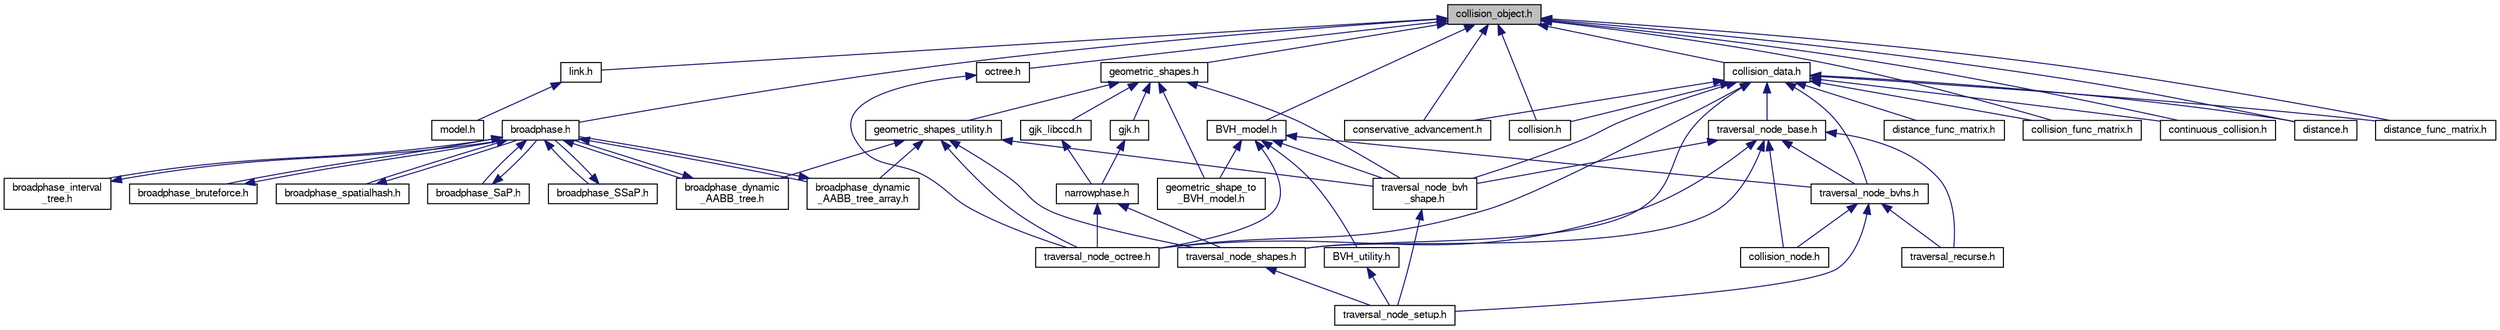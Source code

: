 digraph "collision_object.h"
{
  edge [fontname="FreeSans",fontsize="10",labelfontname="FreeSans",labelfontsize="10"];
  node [fontname="FreeSans",fontsize="10",shape=record];
  Node1 [label="collision_object.h",height=0.2,width=0.4,color="black", fillcolor="grey75", style="filled" fontcolor="black"];
  Node1 -> Node2 [dir="back",color="midnightblue",fontsize="10",style="solid",fontname="FreeSans"];
  Node2 [label="link.h",height=0.2,width=0.4,color="black", fillcolor="white", style="filled",URL="$a00282.html"];
  Node2 -> Node3 [dir="back",color="midnightblue",fontsize="10",style="solid",fontname="FreeSans"];
  Node3 [label="model.h",height=0.2,width=0.4,color="black", fillcolor="white", style="filled",URL="$a00286.html"];
  Node1 -> Node4 [dir="back",color="midnightblue",fontsize="10",style="solid",fontname="FreeSans"];
  Node4 [label="broadphase.h",height=0.2,width=0.4,color="black", fillcolor="white", style="filled",URL="$a00227.html"];
  Node4 -> Node5 [dir="back",color="midnightblue",fontsize="10",style="solid",fontname="FreeSans"];
  Node5 [label="broadphase_bruteforce.h",height=0.2,width=0.4,color="black", fillcolor="white", style="filled",URL="$a00228.html"];
  Node5 -> Node4 [dir="back",color="midnightblue",fontsize="10",style="solid",fontname="FreeSans"];
  Node4 -> Node6 [dir="back",color="midnightblue",fontsize="10",style="solid",fontname="FreeSans"];
  Node6 [label="broadphase_spatialhash.h",height=0.2,width=0.4,color="black", fillcolor="white", style="filled",URL="$a00233.html"];
  Node6 -> Node4 [dir="back",color="midnightblue",fontsize="10",style="solid",fontname="FreeSans"];
  Node4 -> Node7 [dir="back",color="midnightblue",fontsize="10",style="solid",fontname="FreeSans"];
  Node7 [label="broadphase_SaP.h",height=0.2,width=0.4,color="black", fillcolor="white", style="filled",URL="$a00232.html"];
  Node7 -> Node4 [dir="back",color="midnightblue",fontsize="10",style="solid",fontname="FreeSans"];
  Node4 -> Node8 [dir="back",color="midnightblue",fontsize="10",style="solid",fontname="FreeSans"];
  Node8 [label="broadphase_SSaP.h",height=0.2,width=0.4,color="black", fillcolor="white", style="filled",URL="$a00235.html"];
  Node8 -> Node4 [dir="back",color="midnightblue",fontsize="10",style="solid",fontname="FreeSans"];
  Node4 -> Node9 [dir="back",color="midnightblue",fontsize="10",style="solid",fontname="FreeSans"];
  Node9 [label="broadphase_interval\l_tree.h",height=0.2,width=0.4,color="black", fillcolor="white", style="filled",URL="$a00231.html"];
  Node9 -> Node4 [dir="back",color="midnightblue",fontsize="10",style="solid",fontname="FreeSans"];
  Node4 -> Node10 [dir="back",color="midnightblue",fontsize="10",style="solid",fontname="FreeSans"];
  Node10 [label="broadphase_dynamic\l_AABB_tree.h",height=0.2,width=0.4,color="black", fillcolor="white", style="filled",URL="$a00229.html"];
  Node10 -> Node4 [dir="back",color="midnightblue",fontsize="10",style="solid",fontname="FreeSans"];
  Node4 -> Node11 [dir="back",color="midnightblue",fontsize="10",style="solid",fontname="FreeSans"];
  Node11 [label="broadphase_dynamic\l_AABB_tree_array.h",height=0.2,width=0.4,color="black", fillcolor="white", style="filled",URL="$a00230.html"];
  Node11 -> Node4 [dir="back",color="midnightblue",fontsize="10",style="solid",fontname="FreeSans"];
  Node1 -> Node12 [dir="back",color="midnightblue",fontsize="10",style="solid",fontname="FreeSans"];
  Node12 [label="geometric_shapes.h",height=0.2,width=0.4,color="black", fillcolor="white", style="filled",URL="$a00261.html"];
  Node12 -> Node13 [dir="back",color="midnightblue",fontsize="10",style="solid",fontname="FreeSans"];
  Node13 [label="geometric_shapes_utility.h",height=0.2,width=0.4,color="black", fillcolor="white", style="filled",URL="$a00262.html"];
  Node13 -> Node10 [dir="back",color="midnightblue",fontsize="10",style="solid",fontname="FreeSans"];
  Node13 -> Node11 [dir="back",color="midnightblue",fontsize="10",style="solid",fontname="FreeSans"];
  Node13 -> Node14 [dir="back",color="midnightblue",fontsize="10",style="solid",fontname="FreeSans"];
  Node14 [label="traversal_node_bvh\l_shape.h",height=0.2,width=0.4,color="black", fillcolor="white", style="filled",URL="$a00312.html"];
  Node14 -> Node15 [dir="back",color="midnightblue",fontsize="10",style="solid",fontname="FreeSans"];
  Node15 [label="traversal_node_setup.h",height=0.2,width=0.4,color="black", fillcolor="white", style="filled",URL="$a00315.html"];
  Node13 -> Node16 [dir="back",color="midnightblue",fontsize="10",style="solid",fontname="FreeSans"];
  Node16 [label="traversal_node_octree.h",height=0.2,width=0.4,color="black", fillcolor="white", style="filled",URL="$a00314.html"];
  Node13 -> Node17 [dir="back",color="midnightblue",fontsize="10",style="solid",fontname="FreeSans"];
  Node17 [label="traversal_node_shapes.h",height=0.2,width=0.4,color="black", fillcolor="white", style="filled",URL="$a00316.html"];
  Node17 -> Node15 [dir="back",color="midnightblue",fontsize="10",style="solid",fontname="FreeSans"];
  Node12 -> Node18 [dir="back",color="midnightblue",fontsize="10",style="solid",fontname="FreeSans"];
  Node18 [label="gjk.h",height=0.2,width=0.4,color="black", fillcolor="white", style="filled",URL="$a00263.html"];
  Node18 -> Node19 [dir="back",color="midnightblue",fontsize="10",style="solid",fontname="FreeSans"];
  Node19 [label="narrowphase.h",height=0.2,width=0.4,color="black", fillcolor="white", style="filled",URL="$a00291.html"];
  Node19 -> Node16 [dir="back",color="midnightblue",fontsize="10",style="solid",fontname="FreeSans"];
  Node19 -> Node17 [dir="back",color="midnightblue",fontsize="10",style="solid",fontname="FreeSans"];
  Node12 -> Node20 [dir="back",color="midnightblue",fontsize="10",style="solid",fontname="FreeSans"];
  Node20 [label="gjk_libccd.h",height=0.2,width=0.4,color="black", fillcolor="white", style="filled",URL="$a00264.html"];
  Node20 -> Node19 [dir="back",color="midnightblue",fontsize="10",style="solid",fontname="FreeSans"];
  Node12 -> Node21 [dir="back",color="midnightblue",fontsize="10",style="solid",fontname="FreeSans"];
  Node21 [label="geometric_shape_to\l_BVH_model.h",height=0.2,width=0.4,color="black", fillcolor="white", style="filled",URL="$a00260.html"];
  Node12 -> Node14 [dir="back",color="midnightblue",fontsize="10",style="solid",fontname="FreeSans"];
  Node1 -> Node22 [dir="back",color="midnightblue",fontsize="10",style="solid",fontname="FreeSans"];
  Node22 [label="BVH_model.h",height=0.2,width=0.4,color="black", fillcolor="white", style="filled",URL="$a00242.html"];
  Node22 -> Node23 [dir="back",color="midnightblue",fontsize="10",style="solid",fontname="FreeSans"];
  Node23 [label="BVH_utility.h",height=0.2,width=0.4,color="black", fillcolor="white", style="filled",URL="$a00243.html"];
  Node23 -> Node15 [dir="back",color="midnightblue",fontsize="10",style="solid",fontname="FreeSans"];
  Node22 -> Node24 [dir="back",color="midnightblue",fontsize="10",style="solid",fontname="FreeSans"];
  Node24 [label="traversal_node_bvhs.h",height=0.2,width=0.4,color="black", fillcolor="white", style="filled",URL="$a00313.html"];
  Node24 -> Node25 [dir="back",color="midnightblue",fontsize="10",style="solid",fontname="FreeSans"];
  Node25 [label="collision_node.h",height=0.2,width=0.4,color="black", fillcolor="white", style="filled",URL="$a00248.html"];
  Node24 -> Node15 [dir="back",color="midnightblue",fontsize="10",style="solid",fontname="FreeSans"];
  Node24 -> Node26 [dir="back",color="midnightblue",fontsize="10",style="solid",fontname="FreeSans"];
  Node26 [label="traversal_recurse.h",height=0.2,width=0.4,color="black", fillcolor="white", style="filled",URL="$a00317.html"];
  Node22 -> Node21 [dir="back",color="midnightblue",fontsize="10",style="solid",fontname="FreeSans"];
  Node22 -> Node14 [dir="back",color="midnightblue",fontsize="10",style="solid",fontname="FreeSans"];
  Node22 -> Node16 [dir="back",color="midnightblue",fontsize="10",style="solid",fontname="FreeSans"];
  Node1 -> Node27 [dir="back",color="midnightblue",fontsize="10",style="solid",fontname="FreeSans"];
  Node27 [label="conservative_advancement.h",height=0.2,width=0.4,color="black", fillcolor="white", style="filled",URL="$a00250.html"];
  Node1 -> Node28 [dir="back",color="midnightblue",fontsize="10",style="solid",fontname="FreeSans"];
  Node28 [label="collision_data.h",height=0.2,width=0.4,color="black", fillcolor="white", style="filled",URL="$a00246.html"];
  Node28 -> Node27 [dir="back",color="midnightblue",fontsize="10",style="solid",fontname="FreeSans"];
  Node28 -> Node29 [dir="back",color="midnightblue",fontsize="10",style="solid",fontname="FreeSans"];
  Node29 [label="collision.h",height=0.2,width=0.4,color="black", fillcolor="white", style="filled",URL="$a00245.html"];
  Node28 -> Node30 [dir="back",color="midnightblue",fontsize="10",style="solid",fontname="FreeSans"];
  Node30 [label="collision_func_matrix.h",height=0.2,width=0.4,color="black", fillcolor="white", style="filled",URL="$a00247.html"];
  Node28 -> Node31 [dir="back",color="midnightblue",fontsize="10",style="solid",fontname="FreeSans"];
  Node31 [label="traversal_node_base.h",height=0.2,width=0.4,color="black", fillcolor="white", style="filled",URL="$a00311.html"];
  Node31 -> Node25 [dir="back",color="midnightblue",fontsize="10",style="solid",fontname="FreeSans"];
  Node31 -> Node24 [dir="back",color="midnightblue",fontsize="10",style="solid",fontname="FreeSans"];
  Node31 -> Node14 [dir="back",color="midnightblue",fontsize="10",style="solid",fontname="FreeSans"];
  Node31 -> Node16 [dir="back",color="midnightblue",fontsize="10",style="solid",fontname="FreeSans"];
  Node31 -> Node17 [dir="back",color="midnightblue",fontsize="10",style="solid",fontname="FreeSans"];
  Node31 -> Node26 [dir="back",color="midnightblue",fontsize="10",style="solid",fontname="FreeSans"];
  Node28 -> Node24 [dir="back",color="midnightblue",fontsize="10",style="solid",fontname="FreeSans"];
  Node28 -> Node32 [dir="back",color="midnightblue",fontsize="10",style="solid",fontname="FreeSans"];
  Node32 [label="continuous_collision.h",height=0.2,width=0.4,color="black", fillcolor="white", style="filled",URL="$a00251.html"];
  Node28 -> Node33 [dir="back",color="midnightblue",fontsize="10",style="solid",fontname="FreeSans"];
  Node33 [label="distance.h",height=0.2,width=0.4,color="black", fillcolor="white", style="filled",URL="$a00254.html"];
  Node28 -> Node34 [dir="back",color="midnightblue",fontsize="10",style="solid",fontname="FreeSans"];
  Node34 [label="distance_func_matrix.h",height=0.2,width=0.4,color="black", fillcolor="white", style="filled",URL="$a00255.html"];
  Node28 -> Node14 [dir="back",color="midnightblue",fontsize="10",style="solid",fontname="FreeSans"];
  Node28 -> Node16 [dir="back",color="midnightblue",fontsize="10",style="solid",fontname="FreeSans"];
  Node28 -> Node17 [dir="back",color="midnightblue",fontsize="10",style="solid",fontname="FreeSans"];
  Node28 -> Node35 [dir="back",color="midnightblue",fontsize="10",style="solid",fontname="FreeSans"];
  Node35 [label="distance_func_matrix.h",height=0.2,width=0.4,color="black", fillcolor="white", style="filled",URL="$a00256.html"];
  Node1 -> Node29 [dir="back",color="midnightblue",fontsize="10",style="solid",fontname="FreeSans"];
  Node1 -> Node30 [dir="back",color="midnightblue",fontsize="10",style="solid",fontname="FreeSans"];
  Node1 -> Node32 [dir="back",color="midnightblue",fontsize="10",style="solid",fontname="FreeSans"];
  Node1 -> Node33 [dir="back",color="midnightblue",fontsize="10",style="solid",fontname="FreeSans"];
  Node1 -> Node34 [dir="back",color="midnightblue",fontsize="10",style="solid",fontname="FreeSans"];
  Node1 -> Node36 [dir="back",color="midnightblue",fontsize="10",style="solid",fontname="FreeSans"];
  Node36 [label="octree.h",height=0.2,width=0.4,color="black", fillcolor="white", style="filled",URL="$a00300.html"];
  Node36 -> Node16 [dir="back",color="midnightblue",fontsize="10",style="solid",fontname="FreeSans"];
}
